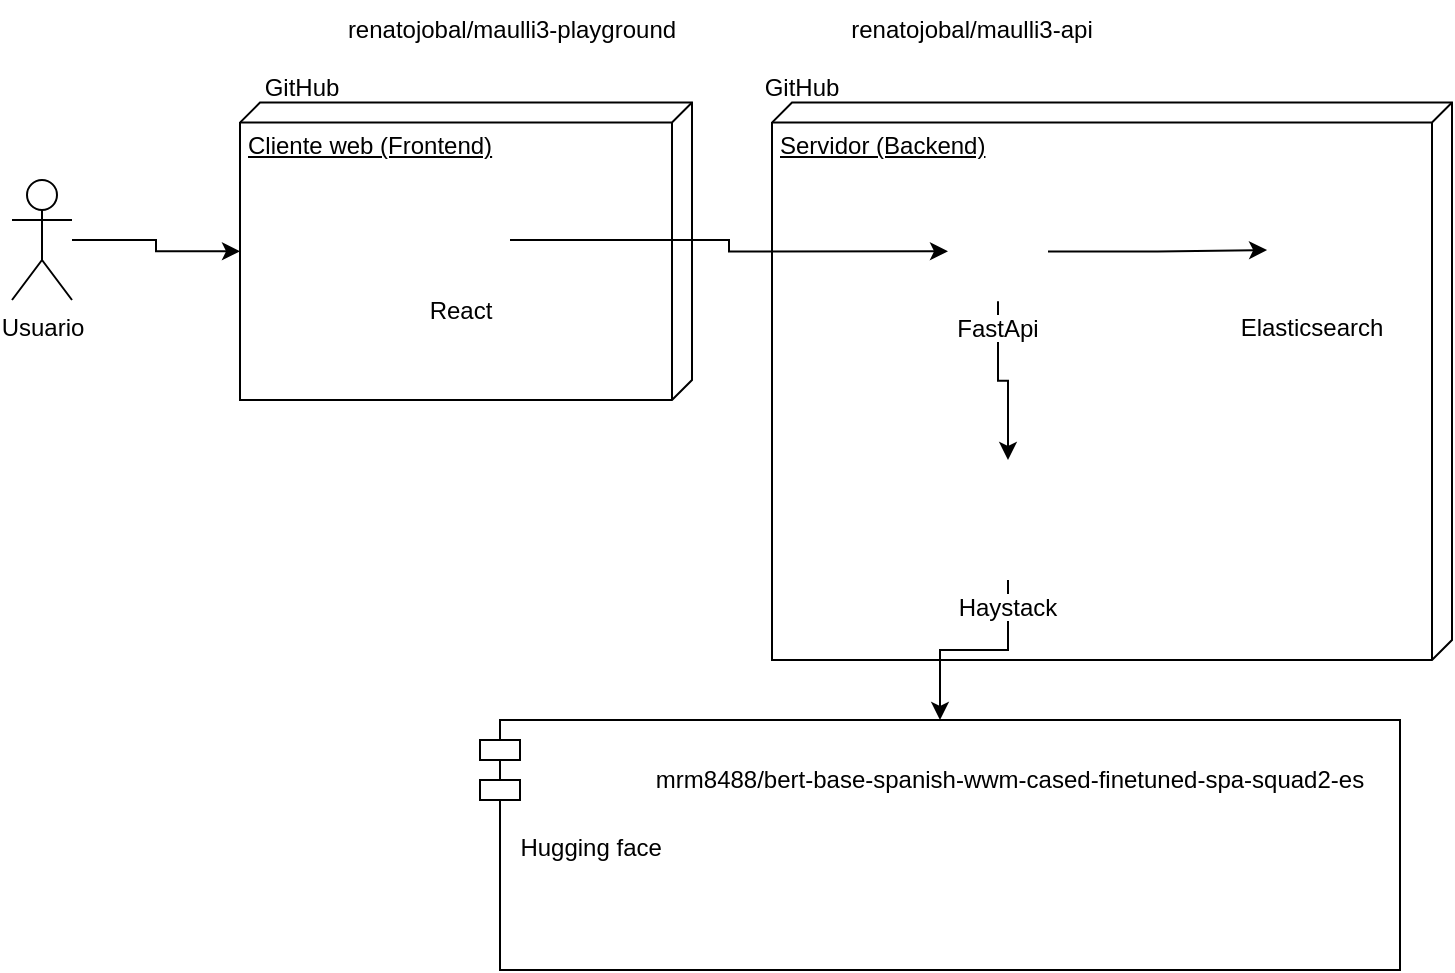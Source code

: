 <mxfile version="24.6.5" type="github">
  <diagram name="Página-1" id="Ix6nzAsi64aN-72RlZfb">
    <mxGraphModel dx="1106" dy="726" grid="1" gridSize="10" guides="1" tooltips="1" connect="1" arrows="1" fold="1" page="1" pageScale="1" pageWidth="827" pageHeight="1169" math="0" shadow="0">
      <root>
        <mxCell id="0" />
        <mxCell id="1" parent="0" />
        <mxCell id="8Sen5feIpLWQTG2ZNKJL-36" value="" style="shape=module;align=left;spacingLeft=20;align=center;verticalAlign=top;whiteSpace=wrap;html=1;" vertex="1" parent="1">
          <mxGeometry x="414" y="510" width="460" height="125" as="geometry" />
        </mxCell>
        <mxCell id="8Sen5feIpLWQTG2ZNKJL-43" style="edgeStyle=orthogonalEdgeStyle;rounded=0;orthogonalLoop=1;jettySize=auto;html=1;" edge="1" parent="1" source="8Sen5feIpLWQTG2ZNKJL-2" target="8Sen5feIpLWQTG2ZNKJL-7">
          <mxGeometry relative="1" as="geometry" />
        </mxCell>
        <mxCell id="8Sen5feIpLWQTG2ZNKJL-2" value="Usuario" style="shape=umlActor;verticalLabelPosition=bottom;verticalAlign=top;html=1;" vertex="1" parent="1">
          <mxGeometry x="180" y="240" width="30" height="60" as="geometry" />
        </mxCell>
        <mxCell id="8Sen5feIpLWQTG2ZNKJL-7" value="Cliente web (Frontend)" style="verticalAlign=top;align=left;spacingTop=8;spacingLeft=2;spacingRight=12;shape=cube;size=10;direction=south;fontStyle=4;html=1;whiteSpace=wrap;" vertex="1" parent="1">
          <mxGeometry x="294" y="201.29" width="226" height="148.71" as="geometry" />
        </mxCell>
        <mxCell id="8Sen5feIpLWQTG2ZNKJL-9" value="React" style="shape=image;verticalLabelPosition=bottom;labelBackgroundColor=default;verticalAlign=top;aspect=fixed;imageAspect=0;image=https://upload.wikimedia.org/wikipedia/commons/thumb/a/a7/React-icon.svg/2300px-React-icon.svg.png;" vertex="1" parent="1">
          <mxGeometry x="380" y="248.71" width="49" height="42.59" as="geometry" />
        </mxCell>
        <mxCell id="8Sen5feIpLWQTG2ZNKJL-10" value="&lt;span&gt;&lt;/span&gt;&lt;span&gt;&lt;/span&gt;&lt;span style=&quot;white-space-collapse: preserve;&quot;&gt;renatojobal/maulli3-playground&lt;/span&gt;" style="text;html=1;align=center;verticalAlign=middle;whiteSpace=wrap;rounded=0;" vertex="1" parent="1">
          <mxGeometry x="330" y="150" width="200" height="30" as="geometry" />
        </mxCell>
        <mxCell id="8Sen5feIpLWQTG2ZNKJL-12" value="GitHub" style="shape=image;verticalLabelPosition=bottom;labelBackgroundColor=default;verticalAlign=top;aspect=fixed;imageAspect=0;image=https://cdn-icons-png.flaticon.com/512/25/25231.png;" vertex="1" parent="1">
          <mxGeometry x="310" y="150" width="30" height="30" as="geometry" />
        </mxCell>
        <mxCell id="8Sen5feIpLWQTG2ZNKJL-19" value="Servidor (Backend)" style="verticalAlign=top;align=left;spacingTop=8;spacingLeft=2;spacingRight=12;shape=cube;size=10;direction=south;fontStyle=4;html=1;whiteSpace=wrap;" vertex="1" parent="1">
          <mxGeometry x="560" y="201.29" width="340" height="278.71" as="geometry" />
        </mxCell>
        <mxCell id="8Sen5feIpLWQTG2ZNKJL-21" value="&lt;span&gt;&lt;/span&gt;&lt;span&gt;&lt;/span&gt;&lt;span style=&quot;white-space-collapse: preserve;&quot;&gt;renatojobal/maulli3-api&lt;/span&gt;" style="text;html=1;align=center;verticalAlign=middle;whiteSpace=wrap;rounded=0;" vertex="1" parent="1">
          <mxGeometry x="560" y="150" width="200" height="30" as="geometry" />
        </mxCell>
        <mxCell id="8Sen5feIpLWQTG2ZNKJL-22" value="GitHub" style="shape=image;verticalLabelPosition=bottom;labelBackgroundColor=default;verticalAlign=top;aspect=fixed;imageAspect=0;image=https://cdn-icons-png.flaticon.com/512/25/25231.png;" vertex="1" parent="1">
          <mxGeometry x="560" y="150" width="30" height="30" as="geometry" />
        </mxCell>
        <mxCell id="8Sen5feIpLWQTG2ZNKJL-42" style="edgeStyle=orthogonalEdgeStyle;rounded=0;orthogonalLoop=1;jettySize=auto;html=1;" edge="1" parent="1" source="8Sen5feIpLWQTG2ZNKJL-23" target="8Sen5feIpLWQTG2ZNKJL-36">
          <mxGeometry relative="1" as="geometry" />
        </mxCell>
        <mxCell id="8Sen5feIpLWQTG2ZNKJL-23" value="Haystack" style="shape=image;verticalLabelPosition=bottom;labelBackgroundColor=default;verticalAlign=top;aspect=fixed;imageAspect=0;image=https://img.stackshare.io/service/40850/default_c4a44d3f46c6ecfe5804bc59343efcdaa449cf15.png;" vertex="1" parent="1">
          <mxGeometry x="648" y="380" width="60" height="60" as="geometry" />
        </mxCell>
        <mxCell id="8Sen5feIpLWQTG2ZNKJL-24" value="Hugging face" style="shape=image;verticalLabelPosition=bottom;labelBackgroundColor=default;verticalAlign=top;aspect=fixed;imageAspect=0;image=https://www.intel.com/content/dam/www/central-libraries/us/en/images/2022-08/logo-hugging-face-rwd.png.rendition.intel.web.864.486.png;" vertex="1" parent="1">
          <mxGeometry x="434" y="520" width="71.12" height="40" as="geometry" />
        </mxCell>
        <mxCell id="8Sen5feIpLWQTG2ZNKJL-38" style="edgeStyle=orthogonalEdgeStyle;rounded=0;orthogonalLoop=1;jettySize=auto;html=1;" edge="1" parent="1" source="8Sen5feIpLWQTG2ZNKJL-25" target="8Sen5feIpLWQTG2ZNKJL-23">
          <mxGeometry relative="1" as="geometry" />
        </mxCell>
        <mxCell id="8Sen5feIpLWQTG2ZNKJL-39" style="edgeStyle=orthogonalEdgeStyle;rounded=0;orthogonalLoop=1;jettySize=auto;html=1;" edge="1" parent="1" source="8Sen5feIpLWQTG2ZNKJL-25" target="8Sen5feIpLWQTG2ZNKJL-31">
          <mxGeometry relative="1" as="geometry" />
        </mxCell>
        <mxCell id="8Sen5feIpLWQTG2ZNKJL-25" value="FastApi" style="shape=image;verticalLabelPosition=bottom;labelBackgroundColor=default;verticalAlign=top;aspect=fixed;imageAspect=0;image=https://cdn.worldvectorlogo.com/logos/fastapi.svg;" vertex="1" parent="1">
          <mxGeometry x="648" y="250.65" width="50" height="50" as="geometry" />
        </mxCell>
        <mxCell id="8Sen5feIpLWQTG2ZNKJL-28" value="&lt;span&gt;&lt;/span&gt;&lt;span style=&quot;white-space-collapse: preserve;&quot;&gt;mrm8488/bert-base-spanish-wwm-cased-finetuned-spa-squad2-es&lt;/span&gt;" style="text;html=1;align=center;verticalAlign=middle;whiteSpace=wrap;rounded=0;" vertex="1" parent="1">
          <mxGeometry x="494" y="525" width="370" height="30" as="geometry" />
        </mxCell>
        <mxCell id="8Sen5feIpLWQTG2ZNKJL-31" value="Elasticsearch" style="shape=image;verticalLabelPosition=bottom;labelBackgroundColor=default;verticalAlign=top;aspect=fixed;imageAspect=0;image=https://static-00.iconduck.com/assets.00/elasticsearch-icon-1839x2048-g9zblqim.png;" vertex="1" parent="1">
          <mxGeometry x="807.54" y="250" width="44.92" height="50" as="geometry" />
        </mxCell>
        <mxCell id="8Sen5feIpLWQTG2ZNKJL-33" value="" style="shape=image;verticalLabelPosition=bottom;labelBackgroundColor=default;verticalAlign=top;aspect=fixed;imageAspect=0;image=https://static-00.iconduck.com/assets.00/docker-icon-512x438-ga1hb37h.png;" vertex="1" parent="1">
          <mxGeometry x="827" y="420" width="55.45" height="47.43" as="geometry" />
        </mxCell>
        <mxCell id="8Sen5feIpLWQTG2ZNKJL-40" style="edgeStyle=orthogonalEdgeStyle;rounded=0;orthogonalLoop=1;jettySize=auto;html=1;entryX=0;entryY=0.5;entryDx=0;entryDy=0;" edge="1" parent="1" source="8Sen5feIpLWQTG2ZNKJL-9" target="8Sen5feIpLWQTG2ZNKJL-25">
          <mxGeometry relative="1" as="geometry" />
        </mxCell>
      </root>
    </mxGraphModel>
  </diagram>
</mxfile>
